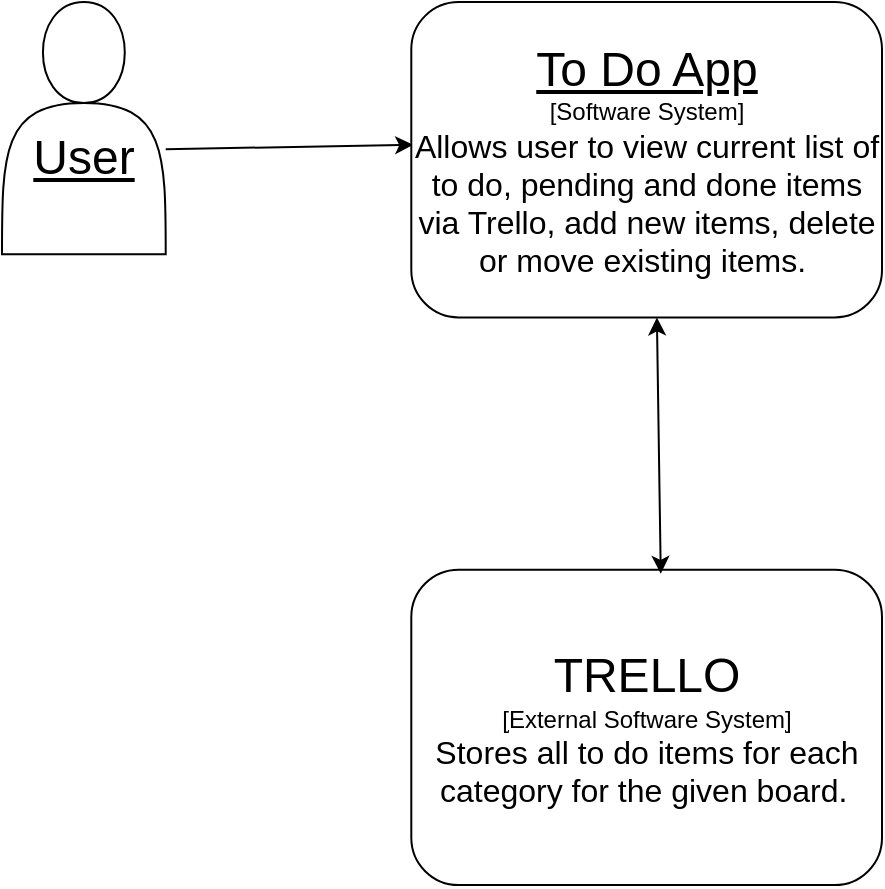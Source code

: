 <mxfile version="13.8.0" type="github">
  <diagram name="Page-1" id="6133507b-19e7-1e82-6fc7-422aa6c4b21f">
    <mxGraphModel dx="1422" dy="737" grid="1" gridSize="10" guides="1" tooltips="1" connect="1" arrows="1" fold="1" page="1" pageScale="1" pageWidth="1100" pageHeight="850" background="#ffffff" math="0" shadow="0">
      <root>
        <mxCell id="0" />
        <mxCell id="1" parent="0" />
        <mxCell id="T8Wpe2ZxtMlLwS92TZOT-30" value="" style="group;labelBorderColor=none;labelBackgroundColor=none;glass=0;opacity=0;" vertex="1" connectable="0" parent="1">
          <mxGeometry x="40" y="40" width="440" height="410" as="geometry" />
        </mxCell>
        <mxCell id="T8Wpe2ZxtMlLwS92TZOT-28" value="&lt;font style=&quot;font-size: 24px&quot;&gt;&lt;u&gt;&lt;br&gt;User&lt;/u&gt;&lt;/font&gt;" style="shape=actor;whiteSpace=wrap;html=1;" vertex="1" parent="T8Wpe2ZxtMlLwS92TZOT-30">
          <mxGeometry width="81.86" height="126.154" as="geometry" />
        </mxCell>
        <mxCell id="T8Wpe2ZxtMlLwS92TZOT-29" value="&lt;font&gt;&lt;font style=&quot;font-size: 24px&quot;&gt;TRELLO&lt;/font&gt;&lt;br&gt;&lt;u style=&quot;font-size: 12px&quot;&gt;[&lt;/u&gt;External&amp;nbsp;&lt;span style=&quot;font-size: 12px&quot;&gt;Software System&lt;/span&gt;&lt;u style=&quot;font-size: 12px&quot;&gt;]&lt;/u&gt;&lt;br&gt;&lt;font style=&quot;font-size: 16px&quot;&gt;Stores all to do items for each category for the given board.&lt;/font&gt;&lt;/font&gt;&lt;font style=&quot;font-size: 12px&quot;&gt;&amp;nbsp;&lt;br&gt;&lt;/font&gt;" style="rounded=1;whiteSpace=wrap;html=1;" vertex="1" parent="T8Wpe2ZxtMlLwS92TZOT-30">
          <mxGeometry x="204.651" y="283.846" width="235.349" height="157.692" as="geometry" />
        </mxCell>
        <mxCell id="T8Wpe2ZxtMlLwS92TZOT-31" value="" style="endArrow=classic;html=1;entryX=0.004;entryY=0.453;entryDx=0;entryDy=0;entryPerimeter=0;" edge="1" parent="T8Wpe2ZxtMlLwS92TZOT-30" target="T8Wpe2ZxtMlLwS92TZOT-26">
          <mxGeometry width="50" height="50" relative="1" as="geometry">
            <mxPoint x="81.86" y="73.59" as="sourcePoint" />
            <mxPoint x="133.023" y="21.026" as="targetPoint" />
          </mxGeometry>
        </mxCell>
        <mxCell id="T8Wpe2ZxtMlLwS92TZOT-35" value="" style="endArrow=classic;startArrow=classic;html=1;exitX=0.53;exitY=0.013;exitDx=0;exitDy=0;exitPerimeter=0;" edge="1" parent="T8Wpe2ZxtMlLwS92TZOT-30" source="T8Wpe2ZxtMlLwS92TZOT-29">
          <mxGeometry width="50" height="50" relative="1" as="geometry">
            <mxPoint x="276.279" y="210.256" as="sourcePoint" />
            <mxPoint x="327.442" y="157.692" as="targetPoint" />
          </mxGeometry>
        </mxCell>
        <mxCell id="T8Wpe2ZxtMlLwS92TZOT-26" value="&lt;font&gt;&lt;u style=&quot;font-size: 24px&quot;&gt;To Do App&lt;br&gt;&lt;/u&gt;[Software System]&lt;br&gt;&lt;font style=&quot;font-size: 16px&quot;&gt;Allows user to view current list of to do, pending and done items via Trello, add new items, delete or move existing items.&amp;nbsp;&lt;/font&gt;&lt;br&gt;&lt;/font&gt;" style="rounded=1;whiteSpace=wrap;html=1;" vertex="1" parent="T8Wpe2ZxtMlLwS92TZOT-30">
          <mxGeometry x="204.651" width="235.349" height="157.692" as="geometry" />
        </mxCell>
      </root>
    </mxGraphModel>
  </diagram>
</mxfile>
